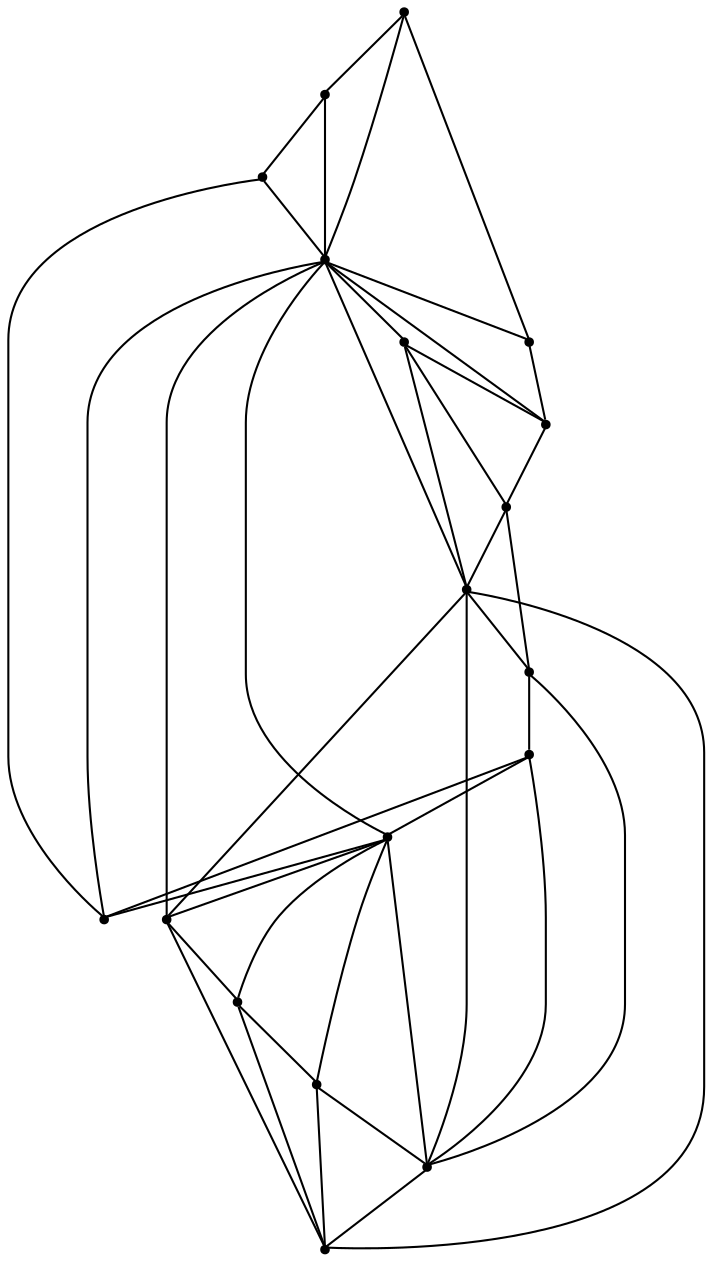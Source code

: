 graph {
  node [shape=point,comment="{\"directed\":false,\"doi\":\"10.1007/978-3-642-36763-2_10\",\"figure\":\"4 (3)\"}"]

  v0 [pos="1450.797165370142,747.6927591251962"]
  v1 [pos="1405.8898353619002,882.3397815892305"]
  v2 [pos="1293.5588405462793,770.0714006544767"]
  v3 [pos="1405.8898353619002,702.685000205141"]
  v4 [pos="1360.9825053536583,680.3067402080181"]
  v5 [pos="1266.6645274780215,619.2963779998595"]
  v6 [pos="1330.6481613443339,970.9789857593294"]
  v7 [pos="1237.5184282318723,837.3320862578684"]
  v8 [pos="1158.8367232732394,814.9536990833595"]
  v9 [pos="1271.0426329954566,926.7220821255196"]
  v10 [pos="1248.7139894605818,725.1262765969683"]
  v11 [pos="1203.8691383748846,702.6853181486058"]
  v12 [pos="1181.3529308240618,859.8358703348565"]
  v13 [pos="1226.2603880806182,876.7135812152117"]
  v14 [pos="1198.1150968300112,887.902901979852"]
  v15 [pos="1091.4131857141747,904.7183595298181"]
  v16 [pos="1068.834371992493,737.3160382676467"]
  v17 [pos="1046.6308453631004,949.6632928212478"]

  v0 -- v1 [id="-1",pos="1450.797165370142,747.6927591251962 1405.8898353619002,882.3397815892305 1405.8898353619002,882.3397815892305 1405.8898353619002,882.3397815892305"]
  v17 -- v9 [id="-2",pos="1046.6308453631004,949.6632928212478 1271.0426329954566,926.7220821255196 1271.0426329954566,926.7220821255196 1271.0426329954566,926.7220821255196"]
  v17 -- v6 [id="-3",pos="1046.6308453631004,949.6632928212478 1330.6481613443339,970.9789857593294 1330.6481613443339,970.9789857593294 1330.6481613443339,970.9789857593294"]
  v16 -- v17 [id="-4",pos="1068.834371992493,737.3160382676467 1046.6308453631004,949.6632928212478 1046.6308453631004,949.6632928212478 1046.6308453631004,949.6632928212478"]
  v16 -- v11 [id="-5",pos="1068.834371992493,737.3160382676467 1203.8691383748846,702.6853181486058 1203.8691383748846,702.6853181486058 1203.8691383748846,702.6853181486058"]
  v15 -- v8 [id="-6",pos="1091.4131857141747,904.7183595298181 1158.8367232732394,814.9536990833595 1158.8367232732394,814.9536990833595 1158.8367232732394,814.9536990833595"]
  v15 -- v9 [id="-7",pos="1091.4131857141747,904.7183595298181 1271.0426329954566,926.7220821255196 1271.0426329954566,926.7220821255196 1271.0426329954566,926.7220821255196"]
  v15 -- v12 [id="-8",pos="1091.4131857141747,904.7183595298181 1181.3529308240618,859.8358703348565 1181.3529308240618,859.8358703348565 1181.3529308240618,859.8358703348565"]
  v15 -- v17 [id="-9",pos="1091.4131857141747,904.7183595298181 1046.6308453631004,949.6632928212478 1046.6308453631004,949.6632928212478 1046.6308453631004,949.6632928212478"]
  v15 -- v16 [id="-10",pos="1091.4131857141747,904.7183595298181 1068.834371992493,737.3160382676467 1068.834371992493,737.3160382676467 1068.834371992493,737.3160382676467"]
  v8 -- v16 [id="-11",pos="1158.8367232732394,814.9536990833595 1068.834371992493,737.3160382676467 1068.834371992493,737.3160382676467 1068.834371992493,737.3160382676467"]
  v12 -- v8 [id="-12",pos="1181.3529308240618,859.8358703348565 1158.8367232732394,814.9536990833595 1158.8367232732394,814.9536990833595 1158.8367232732394,814.9536990833595"]
  v12 -- v14 [id="-13",pos="1181.3529308240618,859.8358703348565 1198.1150968300112,887.902901979852 1198.1150968300112,887.902901979852 1198.1150968300112,887.902901979852"]
  v12 -- v13 [id="-14",pos="1181.3529308240618,859.8358703348565 1226.2603880806182,876.7135812152117 1226.2603880806182,876.7135812152117 1226.2603880806182,876.7135812152117"]
  v14 -- v9 [id="-15",pos="1198.1150968300112,887.902901979852 1271.0426329954566,926.7220821255196 1271.0426329954566,926.7220821255196 1271.0426329954566,926.7220821255196"]
  v14 -- v15 [id="-16",pos="1198.1150968300112,887.902901979852 1091.4131857141747,904.7183595298181 1091.4131857141747,904.7183595298181 1091.4131857141747,904.7183595298181"]
  v11 -- v8 [id="-17",pos="1203.8691383748846,702.6853181486058 1158.8367232732394,814.9536990833595 1158.8367232732394,814.9536990833595 1158.8367232732394,814.9536990833595"]
  v13 -- v14 [id="-18",pos="1226.2603880806182,876.7135812152117 1198.1150968300112,887.902901979852 1198.1150968300112,887.902901979852 1198.1150968300112,887.902901979852"]
  v13 -- v9 [id="-19",pos="1226.2603880806182,876.7135812152117 1271.0426329954566,926.7220821255196 1271.0426329954566,926.7220821255196 1271.0426329954566,926.7220821255196"]
  v7 -- v13 [id="-20",pos="1237.5184282318723,837.3320862578684 1226.2603880806182,876.7135812152117 1226.2603880806182,876.7135812152117 1226.2603880806182,876.7135812152117"]
  v7 -- v12 [id="-21",pos="1237.5184282318723,837.3320862578684 1181.3529308240618,859.8358703348565 1181.3529308240618,859.8358703348565 1181.3529308240618,859.8358703348565"]
  v7 -- v8 [id="-22",pos="1237.5184282318723,837.3320862578684 1158.8367232732394,814.9536990833595 1158.8367232732394,814.9536990833595 1158.8367232732394,814.9536990833595"]
  v10 -- v11 [id="-23",pos="1248.7139894605818,725.1262765969683 1203.8691383748846,702.6853181486058 1203.8691383748846,702.6853181486058 1203.8691383748846,702.6853181486058"]
  v10 -- v8 [id="-24",pos="1248.7139894605818,725.1262765969683 1158.8367232732394,814.9536990833595 1158.8367232732394,814.9536990833595 1158.8367232732394,814.9536990833595"]
  v10 -- v5 [id="-25",pos="1248.7139894605818,725.1262765969683 1266.6645274780215,619.2963779998595 1266.6645274780215,619.2963779998595 1266.6645274780215,619.2963779998595"]
  v5 -- v11 [id="-26",pos="1266.6645274780215,619.2963779998595 1203.8691383748846,702.6853181486058 1203.8691383748846,702.6853181486058 1203.8691383748846,702.6853181486058"]
  v9 -- v7 [id="-27",pos="1271.0426329954566,926.7220821255196 1237.5184282318723,837.3320862578684 1237.5184282318723,837.3320862578684 1237.5184282318723,837.3320862578684"]
  v9 -- v6 [id="-28",pos="1271.0426329954566,926.7220821255196 1330.6481613443339,970.9789857593294 1330.6481613443339,970.9789857593294 1330.6481613443339,970.9789857593294"]
  v2 -- v4 [id="-29",pos="1293.5588405462793,770.0714006544767 1360.9825053536583,680.3067402080181 1360.9825053536583,680.3067402080181 1360.9825053536583,680.3067402080181"]
  v2 -- v10 [id="-30",pos="1293.5588405462793,770.0714006544767 1248.7139894605818,725.1262765969683 1248.7139894605818,725.1262765969683 1248.7139894605818,725.1262765969683"]
  v2 -- v5 [id="-31",pos="1293.5588405462793,770.0714006544767 1266.6645274780215,619.2963779998595 1266.6645274780215,619.2963779998595 1266.6645274780215,619.2963779998595"]
  v2 -- v9 [id="-32",pos="1293.5588405462793,770.0714006544767 1271.0426329954566,926.7220821255196 1271.0426329954566,926.7220821255196 1271.0426329954566,926.7220821255196"]
  v2 -- v8 [id="-33",pos="1293.5588405462793,770.0714006544767 1158.8367232732394,814.9536990833595 1158.8367232732394,814.9536990833595 1158.8367232732394,814.9536990833595"]
  v2 -- v7 [id="-35",pos="1293.5588405462793,770.0714006544767 1237.5184282318723,837.3320862578684 1237.5184282318723,837.3320862578684 1237.5184282318723,837.3320862578684"]
  v6 -- v2 [id="-36",pos="1330.6481613443339,970.9789857593294 1293.5588405462793,770.0714006544767 1293.5588405462793,770.0714006544767 1293.5588405462793,770.0714006544767"]
  v6 -- v1 [id="-37",pos="1330.6481613443339,970.9789857593294 1405.8898353619002,882.3397815892305 1405.8898353619002,882.3397815892305 1405.8898353619002,882.3397815892305"]
  v4 -- v5 [id="-38",pos="1360.9825053536583,680.3067402080181 1266.6645274780215,619.2963779998595 1266.6645274780215,619.2963779998595 1266.6645274780215,619.2963779998595"]
  v3 -- v4 [id="-39",pos="1405.8898353619002,702.685000205141 1360.9825053536583,680.3067402080181 1360.9825053536583,680.3067402080181 1360.9825053536583,680.3067402080181"]
  v3 -- v0 [id="-40",pos="1405.8898353619002,702.685000205141 1450.797165370142,747.6927591251962 1450.797165370142,747.6927591251962 1450.797165370142,747.6927591251962"]
  v3 -- v2 [id="-41",pos="1405.8898353619002,702.685000205141 1293.5588405462793,770.0714006544767 1293.5588405462793,770.0714006544767 1293.5588405462793,770.0714006544767"]
  v1 -- v2 [id="-42",pos="1405.8898353619002,882.3397815892305 1293.5588405462793,770.0714006544767 1293.5588405462793,770.0714006544767 1293.5588405462793,770.0714006544767"]
  v0 -- v2 [id="-43",pos="1450.797165370142,747.6927591251962 1293.5588405462793,770.0714006544767 1293.5588405462793,770.0714006544767 1293.5588405462793,770.0714006544767"]
}